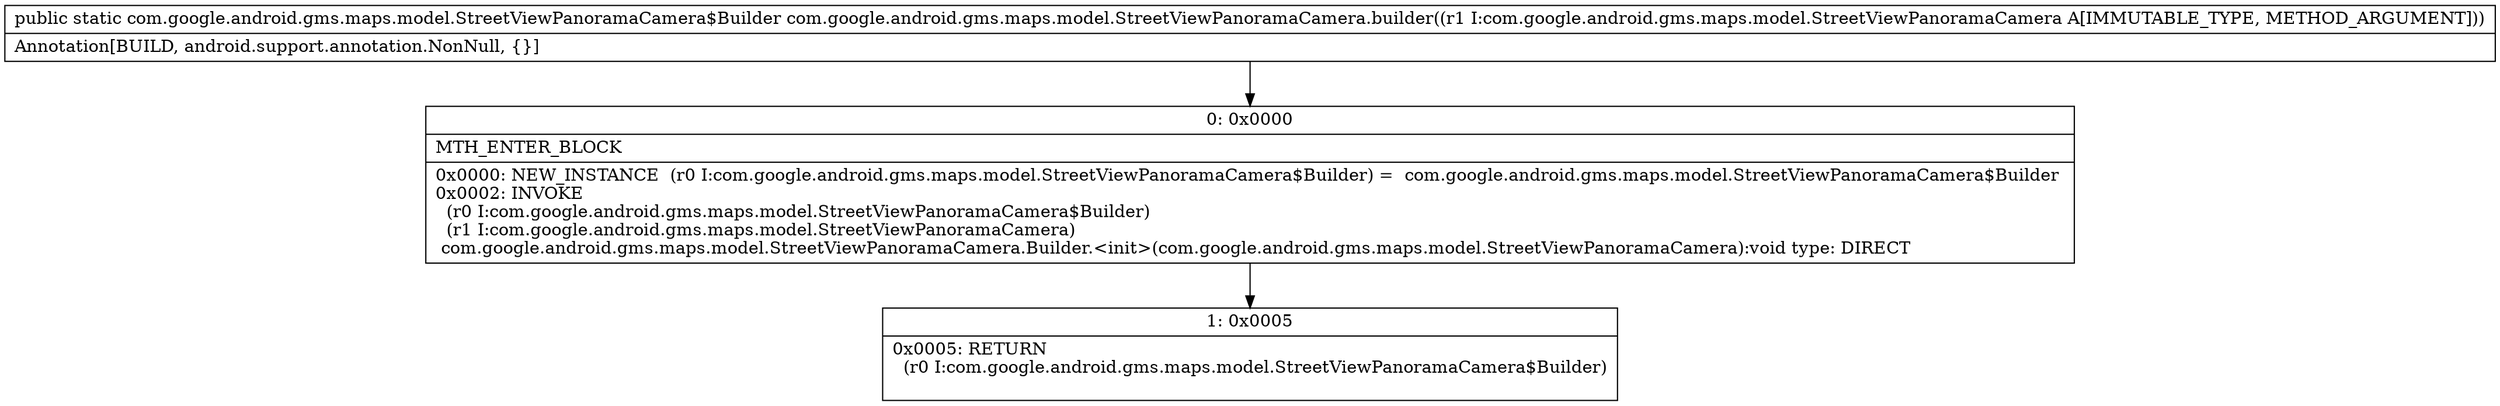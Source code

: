 digraph "CFG forcom.google.android.gms.maps.model.StreetViewPanoramaCamera.builder(Lcom\/google\/android\/gms\/maps\/model\/StreetViewPanoramaCamera;)Lcom\/google\/android\/gms\/maps\/model\/StreetViewPanoramaCamera$Builder;" {
Node_0 [shape=record,label="{0\:\ 0x0000|MTH_ENTER_BLOCK\l|0x0000: NEW_INSTANCE  (r0 I:com.google.android.gms.maps.model.StreetViewPanoramaCamera$Builder) =  com.google.android.gms.maps.model.StreetViewPanoramaCamera$Builder \l0x0002: INVOKE  \l  (r0 I:com.google.android.gms.maps.model.StreetViewPanoramaCamera$Builder)\l  (r1 I:com.google.android.gms.maps.model.StreetViewPanoramaCamera)\l com.google.android.gms.maps.model.StreetViewPanoramaCamera.Builder.\<init\>(com.google.android.gms.maps.model.StreetViewPanoramaCamera):void type: DIRECT \l}"];
Node_1 [shape=record,label="{1\:\ 0x0005|0x0005: RETURN  \l  (r0 I:com.google.android.gms.maps.model.StreetViewPanoramaCamera$Builder)\l \l}"];
MethodNode[shape=record,label="{public static com.google.android.gms.maps.model.StreetViewPanoramaCamera$Builder com.google.android.gms.maps.model.StreetViewPanoramaCamera.builder((r1 I:com.google.android.gms.maps.model.StreetViewPanoramaCamera A[IMMUTABLE_TYPE, METHOD_ARGUMENT]))  | Annotation[BUILD, android.support.annotation.NonNull, \{\}]\l}"];
MethodNode -> Node_0;
Node_0 -> Node_1;
}

